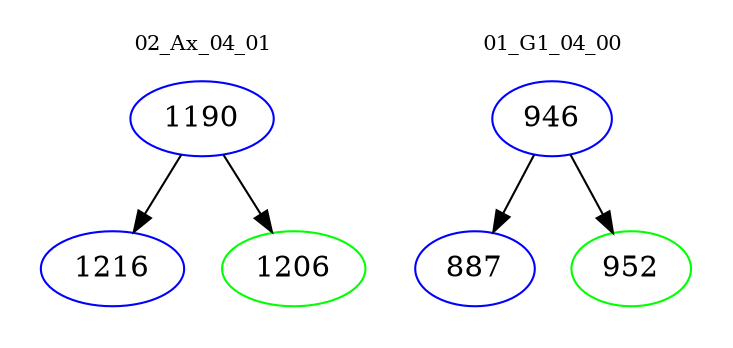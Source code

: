 digraph{
subgraph cluster_0 {
color = white
label = "02_Ax_04_01";
fontsize=10;
T0_1190 [label="1190", color="blue"]
T0_1190 -> T0_1216 [color="black"]
T0_1216 [label="1216", color="blue"]
T0_1190 -> T0_1206 [color="black"]
T0_1206 [label="1206", color="green"]
}
subgraph cluster_1 {
color = white
label = "01_G1_04_00";
fontsize=10;
T1_946 [label="946", color="blue"]
T1_946 -> T1_887 [color="black"]
T1_887 [label="887", color="blue"]
T1_946 -> T1_952 [color="black"]
T1_952 [label="952", color="green"]
}
}
